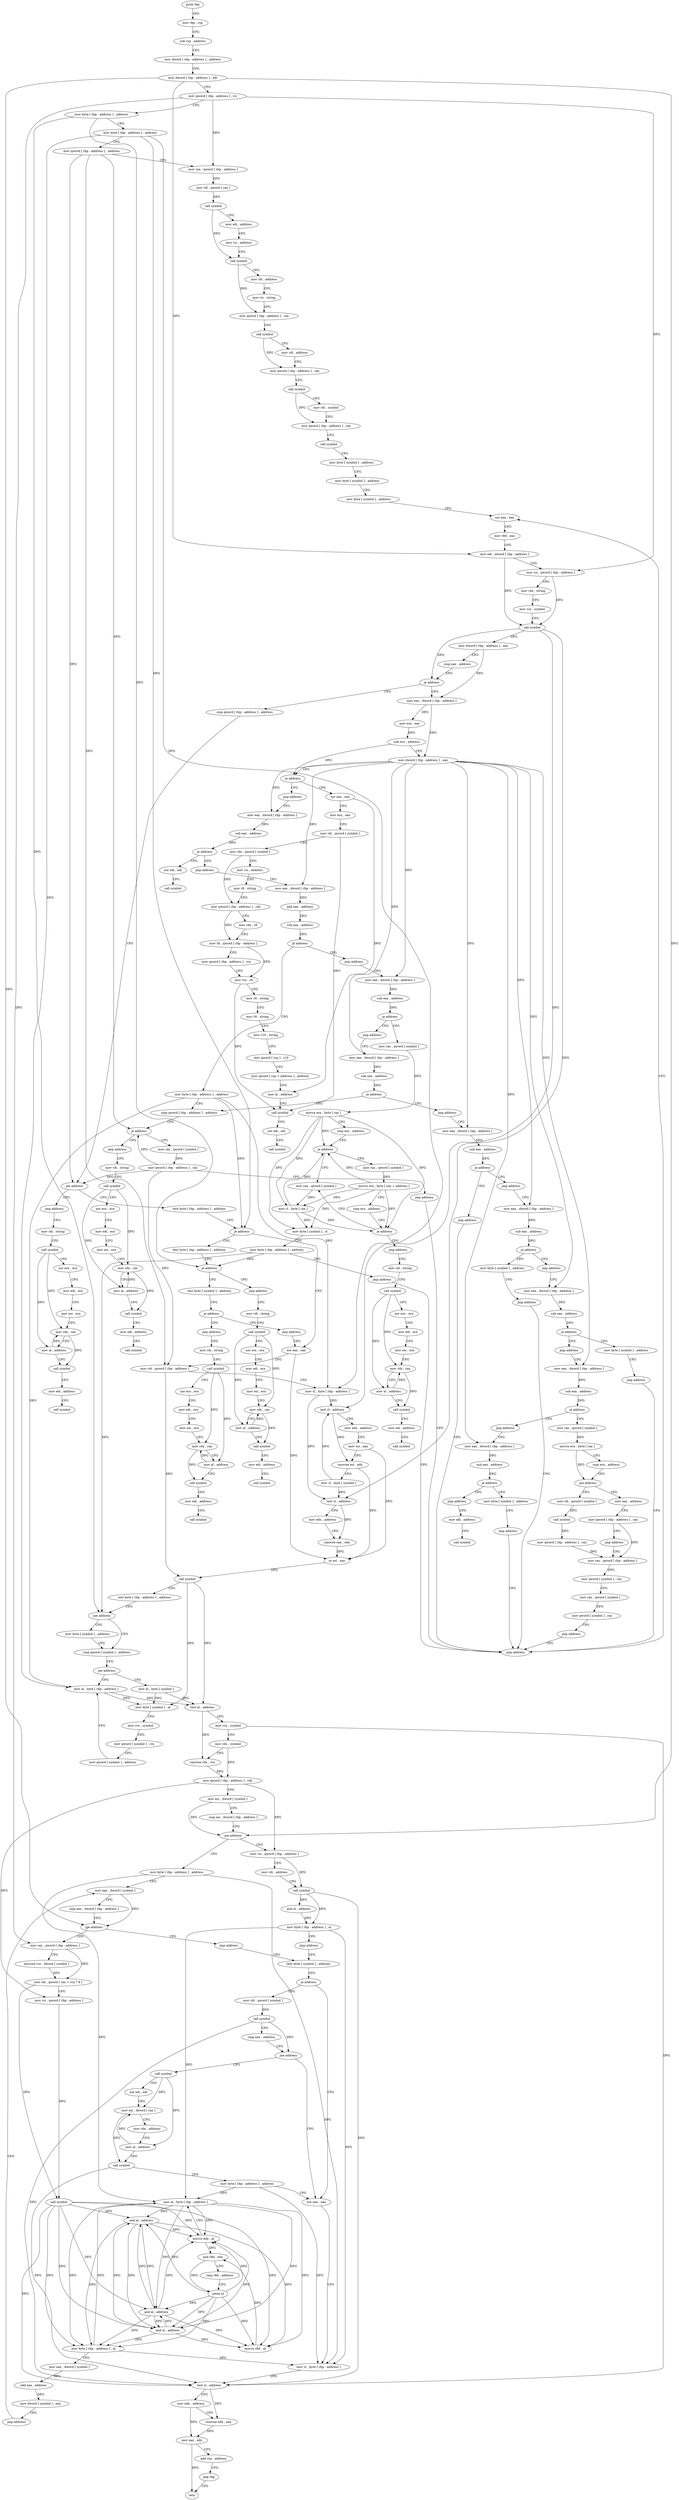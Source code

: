digraph "func" {
"4201616" [label = "push rbp" ]
"4201617" [label = "mov rbp , rsp" ]
"4201620" [label = "sub rsp , address" ]
"4201624" [label = "mov dword [ rbp - address ] , address" ]
"4201631" [label = "mov dword [ rbp - address ] , edi" ]
"4201634" [label = "mov qword [ rbp - address ] , rsi" ]
"4201638" [label = "mov byte [ rbp - address ] , address" ]
"4201642" [label = "mov byte [ rbp - address ] , address" ]
"4201646" [label = "mov qword [ rbp - address ] , address" ]
"4201654" [label = "mov rax , qword [ rbp - address ]" ]
"4201658" [label = "mov rdi , qword [ rax ]" ]
"4201661" [label = "call symbol" ]
"4201666" [label = "mov edi , address" ]
"4201671" [label = "mov rsi , address" ]
"4201681" [label = "call symbol" ]
"4201686" [label = "mov rdi , address" ]
"4201696" [label = "mov rsi , string" ]
"4201706" [label = "mov qword [ rbp - address ] , rax" ]
"4201710" [label = "call symbol" ]
"4201715" [label = "mov rdi , address" ]
"4201725" [label = "mov qword [ rbp - address ] , rax" ]
"4201729" [label = "call symbol" ]
"4201734" [label = "mov rdi , symbol" ]
"4201744" [label = "mov qword [ rbp - address ] , rax" ]
"4201748" [label = "call symbol" ]
"4201753" [label = "mov byte [ symbol ] , address" ]
"4201761" [label = "mov byte [ symbol ] , address" ]
"4201769" [label = "mov byte [ symbol ] , address" ]
"4201777" [label = "xor eax , eax" ]
"4202469" [label = "cmp qword [ rbp - address ] , address" ]
"4202474" [label = "jne address" ]
"4202526" [label = "test byte [ rbp - address ] , address" ]
"4202480" [label = "jmp address" ]
"4201826" [label = "mov eax , dword [ rbp - address ]" ]
"4201829" [label = "mov ecx , eax" ]
"4201831" [label = "sub ecx , address" ]
"4201837" [label = "mov dword [ rbp - address ] , eax" ]
"4201840" [label = "je address" ]
"4202339" [label = "xor eax , eax" ]
"4201846" [label = "jmp address" ]
"4202530" [label = "je address" ]
"4202657" [label = "xor eax , eax" ]
"4202536" [label = "test byte [ rbp - address ] , address" ]
"4202485" [label = "mov rdi , string" ]
"4202341" [label = "mov ecx , eax" ]
"4202343" [label = "mov rdi , qword [ symbol ]" ]
"4202351" [label = "mov rdx , qword [ symbol ]" ]
"4202359" [label = "mov rsi , address" ]
"4202369" [label = "mov r8 , string" ]
"4202379" [label = "mov qword [ rbp - address ] , rdx" ]
"4202383" [label = "mov rdx , r8" ]
"4202386" [label = "mov r8 , qword [ rbp - address ]" ]
"4202390" [label = "mov qword [ rbp - address ] , rcx" ]
"4202394" [label = "mov rcx , r8" ]
"4202397" [label = "mov r8 , string" ]
"4202407" [label = "mov r9 , string" ]
"4202417" [label = "mov r10 , string" ]
"4202427" [label = "mov qword [ rsp ] , r10" ]
"4202431" [label = "mov qword [ rsp + address ] , address" ]
"4202440" [label = "mov al , address" ]
"4202442" [label = "call symbol" ]
"4202447" [label = "xor edi , edi" ]
"4202449" [label = "call symbol" ]
"4201851" [label = "mov eax , dword [ rbp - address ]" ]
"4202659" [label = "mov rdi , qword [ rbp - address ]" ]
"4202663" [label = "mov cl , byte [ rbp - address ]" ]
"4202666" [label = "test cl , address" ]
"4202669" [label = "mov edx , address" ]
"4202674" [label = "mov esi , eax" ]
"4202676" [label = "cmovne esi , edx" ]
"4202679" [label = "mov cl , byte [ symbol ]" ]
"4202686" [label = "test cl , address" ]
"4202689" [label = "mov edx , address" ]
"4202694" [label = "cmovne eax , edx" ]
"4202697" [label = "or esi , eax" ]
"4202699" [label = "call symbol" ]
"4202704" [label = "test byte [ rbp - address ] , address" ]
"4202708" [label = "jne address" ]
"4202722" [label = "cmp qword [ symbol ] , address" ]
"4202714" [label = "mov byte [ symbol ] , address" ]
"4202540" [label = "je address" ]
"4202592" [label = "test byte [ symbol ] , address" ]
"4202546" [label = "jmp address" ]
"4202495" [label = "call symbol" ]
"4202500" [label = "xor ecx , ecx" ]
"4202502" [label = "mov edi , ecx" ]
"4202504" [label = "mov esi , ecx" ]
"4202506" [label = "mov rdx , rax" ]
"4202509" [label = "mov al , address" ]
"4202511" [label = "call symbol" ]
"4202516" [label = "mov edi , address" ]
"4202521" [label = "call symbol" ]
"4201854" [label = "sub eax , address" ]
"4201859" [label = "je address" ]
"4202332" [label = "xor edi , edi" ]
"4201865" [label = "jmp address" ]
"4202731" [label = "jne address" ]
"4202781" [label = "mov al , byte [ rbp - address ]" ]
"4202737" [label = "mov al , byte [ symbol ]" ]
"4202600" [label = "je address" ]
"4202652" [label = "jmp address" ]
"4202606" [label = "jmp address" ]
"4202551" [label = "mov rdi , string" ]
"4202334" [label = "call symbol" ]
"4201870" [label = "mov eax , dword [ rbp - address ]" ]
"4202784" [label = "test al , address" ]
"4202786" [label = "mov rcx , symbol" ]
"4202796" [label = "mov rdx , symbol" ]
"4202806" [label = "cmovne rdx , rcx" ]
"4202810" [label = "mov qword [ rbp - address ] , rdx" ]
"4202814" [label = "mov esi , dword [ symbol ]" ]
"4202821" [label = "cmp esi , dword [ rbp - address ]" ]
"4202824" [label = "jne address" ]
"4202859" [label = "mov byte [ rbp - address ] , address" ]
"4202830" [label = "mov rsi , qword [ rbp - address ]" ]
"4202744" [label = "mov byte [ symbol ] , al" ]
"4202751" [label = "mov rcx , symbol" ]
"4202761" [label = "mov qword [ symbol ] , rcx" ]
"4202769" [label = "mov qword [ symbol ] , address" ]
"4202611" [label = "mov rdi , string" ]
"4202561" [label = "call symbol" ]
"4202566" [label = "xor ecx , ecx" ]
"4202568" [label = "mov edi , ecx" ]
"4202570" [label = "mov esi , ecx" ]
"4202572" [label = "mov rdx , rax" ]
"4202575" [label = "mov al , address" ]
"4202577" [label = "call symbol" ]
"4202582" [label = "mov edi , address" ]
"4202587" [label = "call symbol" ]
"4201873" [label = "add eax , address" ]
"4201876" [label = "sub eax , address" ]
"4201879" [label = "jb address" ]
"4202013" [label = "mov byte [ rbp - address ] , address" ]
"4201885" [label = "jmp address" ]
"4202863" [label = "mov eax , dword [ symbol ]" ]
"4202834" [label = "mov rdi , address" ]
"4202844" [label = "call symbol" ]
"4202849" [label = "and al , address" ]
"4202851" [label = "mov byte [ rbp - address ] , al" ]
"4202854" [label = "jmp address" ]
"4202960" [label = "test byte [ symbol ] , address" ]
"4202621" [label = "call symbol" ]
"4202626" [label = "xor ecx , ecx" ]
"4202628" [label = "mov edi , ecx" ]
"4202630" [label = "mov esi , ecx" ]
"4202632" [label = "mov rdx , rax" ]
"4202635" [label = "mov al , address" ]
"4202637" [label = "call symbol" ]
"4202642" [label = "mov edi , address" ]
"4202647" [label = "call symbol" ]
"4202017" [label = "cmp qword [ rbp - address ] , address" ]
"4201890" [label = "mov eax , dword [ rbp - address ]" ]
"4202955" [label = "jmp address" ]
"4202879" [label = "mov rax , qword [ rbp - address ]" ]
"4202883" [label = "movsxd rcx , dword [ symbol ]" ]
"4202891" [label = "mov rdi , qword [ rax + rcx * 8 ]" ]
"4202895" [label = "mov rsi , qword [ rbp - address ]" ]
"4202899" [label = "call symbol" ]
"4202904" [label = "and al , address" ]
"4202906" [label = "movzx edx , al" ]
"4202909" [label = "mov al , byte [ rbp - address ]" ]
"4202912" [label = "and al , address" ]
"4202914" [label = "movzx r8d , al" ]
"4202918" [label = "and r8d , edx" ]
"4202921" [label = "cmp r8d , address" ]
"4202925" [label = "setne al" ]
"4202928" [label = "and al , address" ]
"4202930" [label = "mov byte [ rbp - address ] , al" ]
"4202933" [label = "mov eax , dword [ symbol ]" ]
"4202940" [label = "add eax , address" ]
"4202943" [label = "mov dword [ symbol ] , eax" ]
"4202950" [label = "jmp address" ]
"4202968" [label = "je address" ]
"4203026" [label = "xor eax , eax" ]
"4202974" [label = "mov rdi , qword [ symbol ]" ]
"4202074" [label = "mov rax , qword [ symbol ]" ]
"4202082" [label = "mov qword [ rbp - address ] , rax" ]
"4202086" [label = "jmp address" ]
"4202464" [label = "jmp address" ]
"4202028" [label = "jmp address" ]
"4202033" [label = "mov rdi , string" ]
"4201893" [label = "sub eax , address" ]
"4201896" [label = "je address" ]
"4202091" [label = "mov rax , qword [ symbol ]" ]
"4201902" [label = "jmp address" ]
"4202870" [label = "cmp eax , dword [ rbp - address ]" ]
"4202873" [label = "jge address" ]
"4203028" [label = "mov cl , byte [ rbp - address ]" ]
"4203031" [label = "test cl , address" ]
"4203034" [label = "mov edx , address" ]
"4203039" [label = "cmovne edx , eax" ]
"4203042" [label = "mov eax , edx" ]
"4203044" [label = "add rsp , address" ]
"4203048" [label = "pop rbp" ]
"4203049" [label = "retn" ]
"4202982" [label = "call symbol" ]
"4202987" [label = "cmp eax , address" ]
"4202990" [label = "jne address" ]
"4202996" [label = "call symbol" ]
"4202043" [label = "call symbol" ]
"4202048" [label = "xor ecx , ecx" ]
"4202050" [label = "mov edi , ecx" ]
"4202052" [label = "mov esi , ecx" ]
"4202054" [label = "mov rdx , rax" ]
"4202057" [label = "mov al , address" ]
"4202059" [label = "call symbol" ]
"4202064" [label = "mov edi , address" ]
"4202069" [label = "call symbol" ]
"4202099" [label = "movsx ecx , byte [ rax ]" ]
"4202102" [label = "cmp ecx , address" ]
"4202105" [label = "je address" ]
"4202178" [label = "mov rax , qword [ symbol ]" ]
"4202111" [label = "mov rax , qword [ symbol ]" ]
"4201907" [label = "mov eax , dword [ rbp - address ]" ]
"4203001" [label = "xor edi , edi" ]
"4203003" [label = "mov esi , dword [ rax ]" ]
"4203005" [label = "mov rdx , address" ]
"4203015" [label = "mov al , address" ]
"4203017" [label = "call symbol" ]
"4203022" [label = "mov byte [ rbp - address ] , address" ]
"4201779" [label = "mov r8d , eax" ]
"4201782" [label = "mov edi , dword [ rbp - address ]" ]
"4201785" [label = "mov rsi , qword [ rbp - address ]" ]
"4201789" [label = "mov rdx , string" ]
"4201799" [label = "mov rcx , symbol" ]
"4201809" [label = "call symbol" ]
"4201814" [label = "mov dword [ rbp - address ] , eax" ]
"4201817" [label = "cmp eax , address" ]
"4201820" [label = "je address" ]
"4202186" [label = "mov cl , byte [ rax ]" ]
"4202188" [label = "mov byte [ symbol ] , cl" ]
"4202195" [label = "mov byte [ rbp - address ] , address" ]
"4202199" [label = "jmp address" ]
"4202119" [label = "movsx ecx , byte [ rax + address ]" ]
"4202123" [label = "cmp ecx , address" ]
"4202126" [label = "je address" ]
"4202132" [label = "jmp address" ]
"4201910" [label = "sub eax , address" ]
"4201913" [label = "je address" ]
"4201919" [label = "jmp address" ]
"4202137" [label = "mov rdi , string" ]
"4202022" [label = "je address" ]
"4201924" [label = "mov eax , dword [ rbp - address ]" ]
"4202147" [label = "call symbol" ]
"4202152" [label = "xor ecx , ecx" ]
"4202154" [label = "mov edi , ecx" ]
"4202156" [label = "mov esi , ecx" ]
"4202158" [label = "mov rdx , rax" ]
"4202161" [label = "mov al , address" ]
"4202163" [label = "call symbol" ]
"4202168" [label = "mov edi , address" ]
"4202173" [label = "call symbol" ]
"4201927" [label = "sub eax , address" ]
"4201930" [label = "je address" ]
"4202288" [label = "jmp address" ]
"4201936" [label = "jmp address" ]
"4201941" [label = "mov eax , dword [ rbp - address ]" ]
"4201944" [label = "sub eax , address" ]
"4201947" [label = "je address" ]
"4202293" [label = "mov byte [ symbol ] , address" ]
"4201953" [label = "jmp address" ]
"4202301" [label = "jmp address" ]
"4201958" [label = "mov eax , dword [ rbp - address ]" ]
"4201961" [label = "sub eax , address" ]
"4201964" [label = "je address" ]
"4202306" [label = "mov byte [ symbol ] , address" ]
"4201970" [label = "jmp address" ]
"4202314" [label = "jmp address" ]
"4201975" [label = "mov eax , dword [ rbp - address ]" ]
"4201978" [label = "sub eax , address" ]
"4201983" [label = "je address" ]
"4202204" [label = "mov rax , qword [ symbol ]" ]
"4201989" [label = "jmp address" ]
"4202212" [label = "movsx ecx , byte [ rax ]" ]
"4202215" [label = "cmp ecx , address" ]
"4202218" [label = "jne address" ]
"4202238" [label = "mov rdi , qword [ symbol ]" ]
"4202224" [label = "mov eax , address" ]
"4201994" [label = "mov eax , dword [ rbp - address ]" ]
"4202246" [label = "call symbol" ]
"4202251" [label = "mov qword [ rbp - address ] , rax" ]
"4202255" [label = "mov rax , qword [ rbp - address ]" ]
"4202229" [label = "mov qword [ rbp - address ] , rax" ]
"4202233" [label = "jmp address" ]
"4201997" [label = "sub eax , address" ]
"4202002" [label = "je address" ]
"4202319" [label = "mov byte [ symbol ] , address" ]
"4202008" [label = "jmp address" ]
"4202259" [label = "mov qword [ symbol ] , rax" ]
"4202267" [label = "mov rax , qword [ symbol ]" ]
"4202275" [label = "mov qword [ symbol ] , rax" ]
"4202283" [label = "jmp address" ]
"4202327" [label = "jmp address" ]
"4202454" [label = "mov edi , address" ]
"4202459" [label = "call symbol" ]
"4201616" -> "4201617" [ label = "CFG" ]
"4201617" -> "4201620" [ label = "CFG" ]
"4201620" -> "4201624" [ label = "CFG" ]
"4201624" -> "4201631" [ label = "CFG" ]
"4201631" -> "4201634" [ label = "CFG" ]
"4201631" -> "4201782" [ label = "DFG" ]
"4201631" -> "4202824" [ label = "DFG" ]
"4201631" -> "4202873" [ label = "DFG" ]
"4201634" -> "4201638" [ label = "CFG" ]
"4201634" -> "4201654" [ label = "DFG" ]
"4201634" -> "4201785" [ label = "DFG" ]
"4201634" -> "4202879" [ label = "DFG" ]
"4201638" -> "4201642" [ label = "CFG" ]
"4201638" -> "4202540" [ label = "DFG" ]
"4201638" -> "4202708" [ label = "DFG" ]
"4201642" -> "4201646" [ label = "CFG" ]
"4201642" -> "4202530" [ label = "DFG" ]
"4201642" -> "4202663" [ label = "DFG" ]
"4201642" -> "4202781" [ label = "DFG" ]
"4201646" -> "4201654" [ label = "CFG" ]
"4201646" -> "4202474" [ label = "DFG" ]
"4201646" -> "4202659" [ label = "DFG" ]
"4201646" -> "4202022" [ label = "DFG" ]
"4201654" -> "4201658" [ label = "DFG" ]
"4201658" -> "4201661" [ label = "DFG" ]
"4201661" -> "4201666" [ label = "CFG" ]
"4201661" -> "4201681" [ label = "DFG" ]
"4201666" -> "4201671" [ label = "CFG" ]
"4201671" -> "4201681" [ label = "CFG" ]
"4201681" -> "4201686" [ label = "CFG" ]
"4201681" -> "4201706" [ label = "DFG" ]
"4201686" -> "4201696" [ label = "CFG" ]
"4201696" -> "4201706" [ label = "CFG" ]
"4201706" -> "4201710" [ label = "CFG" ]
"4201710" -> "4201715" [ label = "CFG" ]
"4201710" -> "4201725" [ label = "DFG" ]
"4201715" -> "4201725" [ label = "CFG" ]
"4201725" -> "4201729" [ label = "CFG" ]
"4201729" -> "4201734" [ label = "CFG" ]
"4201729" -> "4201744" [ label = "DFG" ]
"4201734" -> "4201744" [ label = "CFG" ]
"4201744" -> "4201748" [ label = "CFG" ]
"4201748" -> "4201753" [ label = "CFG" ]
"4201753" -> "4201761" [ label = "CFG" ]
"4201761" -> "4201769" [ label = "CFG" ]
"4201769" -> "4201777" [ label = "CFG" ]
"4201777" -> "4201779" [ label = "CFG" ]
"4202469" -> "4202474" [ label = "CFG" ]
"4202474" -> "4202526" [ label = "CFG" ]
"4202474" -> "4202480" [ label = "CFG" ]
"4202526" -> "4202530" [ label = "CFG" ]
"4202480" -> "4202485" [ label = "CFG" ]
"4201826" -> "4201829" [ label = "DFG" ]
"4201826" -> "4201837" [ label = "DFG" ]
"4201829" -> "4201831" [ label = "DFG" ]
"4201831" -> "4201837" [ label = "CFG" ]
"4201831" -> "4201840" [ label = "DFG" ]
"4201837" -> "4201840" [ label = "CFG" ]
"4201837" -> "4201851" [ label = "DFG" ]
"4201837" -> "4201870" [ label = "DFG" ]
"4201837" -> "4201890" [ label = "DFG" ]
"4201837" -> "4201907" [ label = "DFG" ]
"4201837" -> "4201924" [ label = "DFG" ]
"4201837" -> "4201941" [ label = "DFG" ]
"4201837" -> "4201958" [ label = "DFG" ]
"4201837" -> "4201975" [ label = "DFG" ]
"4201837" -> "4201994" [ label = "DFG" ]
"4201840" -> "4202339" [ label = "CFG" ]
"4201840" -> "4201846" [ label = "CFG" ]
"4202339" -> "4202341" [ label = "CFG" ]
"4202339" -> "4202440" [ label = "DFG" ]
"4201846" -> "4201851" [ label = "CFG" ]
"4202530" -> "4202657" [ label = "CFG" ]
"4202530" -> "4202536" [ label = "CFG" ]
"4202657" -> "4202659" [ label = "CFG" ]
"4202657" -> "4202697" [ label = "DFG" ]
"4202536" -> "4202540" [ label = "CFG" ]
"4202485" -> "4202495" [ label = "CFG" ]
"4202341" -> "4202343" [ label = "CFG" ]
"4202343" -> "4202351" [ label = "CFG" ]
"4202343" -> "4202442" [ label = "DFG" ]
"4202351" -> "4202359" [ label = "CFG" ]
"4202351" -> "4202379" [ label = "DFG" ]
"4202359" -> "4202369" [ label = "CFG" ]
"4202369" -> "4202379" [ label = "CFG" ]
"4202379" -> "4202383" [ label = "CFG" ]
"4202379" -> "4202386" [ label = "DFG" ]
"4202383" -> "4202386" [ label = "CFG" ]
"4202386" -> "4202390" [ label = "CFG" ]
"4202386" -> "4202394" [ label = "DFG" ]
"4202390" -> "4202394" [ label = "CFG" ]
"4202394" -> "4202397" [ label = "CFG" ]
"4202394" -> "4202442" [ label = "DFG" ]
"4202397" -> "4202407" [ label = "CFG" ]
"4202407" -> "4202417" [ label = "CFG" ]
"4202417" -> "4202427" [ label = "CFG" ]
"4202427" -> "4202431" [ label = "CFG" ]
"4202431" -> "4202440" [ label = "CFG" ]
"4202440" -> "4202442" [ label = "CFG" ]
"4202442" -> "4202447" [ label = "CFG" ]
"4202447" -> "4202449" [ label = "CFG" ]
"4201851" -> "4201854" [ label = "DFG" ]
"4202659" -> "4202663" [ label = "CFG" ]
"4202659" -> "4202699" [ label = "DFG" ]
"4202663" -> "4202666" [ label = "DFG" ]
"4202663" -> "4202686" [ label = "DFG" ]
"4202666" -> "4202669" [ label = "CFG" ]
"4202666" -> "4202676" [ label = "DFG" ]
"4202669" -> "4202674" [ label = "CFG" ]
"4202674" -> "4202676" [ label = "CFG" ]
"4202674" -> "4202697" [ label = "DFG" ]
"4202676" -> "4202679" [ label = "CFG" ]
"4202676" -> "4202697" [ label = "DFG" ]
"4202679" -> "4202686" [ label = "DFG" ]
"4202679" -> "4202666" [ label = "DFG" ]
"4202686" -> "4202689" [ label = "CFG" ]
"4202686" -> "4202694" [ label = "DFG" ]
"4202689" -> "4202694" [ label = "CFG" ]
"4202694" -> "4202697" [ label = "DFG" ]
"4202697" -> "4202699" [ label = "DFG" ]
"4202699" -> "4202704" [ label = "CFG" ]
"4202699" -> "4202784" [ label = "DFG" ]
"4202699" -> "4202744" [ label = "DFG" ]
"4202704" -> "4202708" [ label = "CFG" ]
"4202708" -> "4202722" [ label = "CFG" ]
"4202708" -> "4202714" [ label = "CFG" ]
"4202722" -> "4202731" [ label = "CFG" ]
"4202714" -> "4202722" [ label = "CFG" ]
"4202540" -> "4202592" [ label = "CFG" ]
"4202540" -> "4202546" [ label = "CFG" ]
"4202592" -> "4202600" [ label = "CFG" ]
"4202546" -> "4202551" [ label = "CFG" ]
"4202495" -> "4202500" [ label = "CFG" ]
"4202495" -> "4202506" [ label = "DFG" ]
"4202495" -> "4202509" [ label = "DFG" ]
"4202500" -> "4202502" [ label = "CFG" ]
"4202502" -> "4202504" [ label = "CFG" ]
"4202504" -> "4202506" [ label = "CFG" ]
"4202506" -> "4202509" [ label = "CFG" ]
"4202506" -> "4202511" [ label = "DFG" ]
"4202509" -> "4202511" [ label = "CFG" ]
"4202509" -> "4202506" [ label = "DFG" ]
"4202511" -> "4202516" [ label = "CFG" ]
"4202516" -> "4202521" [ label = "CFG" ]
"4201854" -> "4201859" [ label = "DFG" ]
"4201859" -> "4202332" [ label = "CFG" ]
"4201859" -> "4201865" [ label = "CFG" ]
"4202332" -> "4202334" [ label = "CFG" ]
"4201865" -> "4201870" [ label = "CFG" ]
"4202731" -> "4202781" [ label = "CFG" ]
"4202731" -> "4202737" [ label = "CFG" ]
"4202781" -> "4202784" [ label = "DFG" ]
"4202781" -> "4202744" [ label = "DFG" ]
"4202737" -> "4202744" [ label = "DFG" ]
"4202737" -> "4202784" [ label = "DFG" ]
"4202600" -> "4202652" [ label = "CFG" ]
"4202600" -> "4202606" [ label = "CFG" ]
"4202652" -> "4202657" [ label = "CFG" ]
"4202606" -> "4202611" [ label = "CFG" ]
"4202551" -> "4202561" [ label = "CFG" ]
"4201870" -> "4201873" [ label = "DFG" ]
"4202784" -> "4202786" [ label = "CFG" ]
"4202784" -> "4202806" [ label = "DFG" ]
"4202786" -> "4202796" [ label = "CFG" ]
"4202786" -> "4203031" [ label = "DFG" ]
"4202796" -> "4202806" [ label = "CFG" ]
"4202796" -> "4202810" [ label = "DFG" ]
"4202806" -> "4202810" [ label = "DFG" ]
"4202810" -> "4202814" [ label = "CFG" ]
"4202810" -> "4202830" [ label = "DFG" ]
"4202810" -> "4202895" [ label = "DFG" ]
"4202814" -> "4202821" [ label = "CFG" ]
"4202814" -> "4202824" [ label = "DFG" ]
"4202821" -> "4202824" [ label = "CFG" ]
"4202824" -> "4202859" [ label = "CFG" ]
"4202824" -> "4202830" [ label = "CFG" ]
"4202859" -> "4202863" [ label = "CFG" ]
"4202859" -> "4202909" [ label = "DFG" ]
"4202859" -> "4203028" [ label = "DFG" ]
"4202830" -> "4202834" [ label = "CFG" ]
"4202830" -> "4202844" [ label = "DFG" ]
"4202744" -> "4202751" [ label = "CFG" ]
"4202751" -> "4202761" [ label = "CFG" ]
"4202761" -> "4202769" [ label = "CFG" ]
"4202769" -> "4202781" [ label = "CFG" ]
"4202611" -> "4202621" [ label = "CFG" ]
"4202561" -> "4202566" [ label = "CFG" ]
"4202561" -> "4202572" [ label = "DFG" ]
"4202561" -> "4202575" [ label = "DFG" ]
"4202566" -> "4202568" [ label = "CFG" ]
"4202568" -> "4202570" [ label = "CFG" ]
"4202570" -> "4202572" [ label = "CFG" ]
"4202572" -> "4202575" [ label = "CFG" ]
"4202572" -> "4202577" [ label = "DFG" ]
"4202575" -> "4202577" [ label = "CFG" ]
"4202575" -> "4202572" [ label = "DFG" ]
"4202577" -> "4202582" [ label = "CFG" ]
"4202582" -> "4202587" [ label = "CFG" ]
"4201873" -> "4201876" [ label = "DFG" ]
"4201876" -> "4201879" [ label = "DFG" ]
"4201879" -> "4202013" [ label = "CFG" ]
"4201879" -> "4201885" [ label = "CFG" ]
"4202013" -> "4202017" [ label = "CFG" ]
"4202013" -> "4202530" [ label = "DFG" ]
"4202013" -> "4202663" [ label = "DFG" ]
"4202013" -> "4202781" [ label = "DFG" ]
"4201885" -> "4201890" [ label = "CFG" ]
"4202863" -> "4202870" [ label = "CFG" ]
"4202863" -> "4202873" [ label = "DFG" ]
"4202834" -> "4202844" [ label = "CFG" ]
"4202844" -> "4202849" [ label = "DFG" ]
"4202844" -> "4202851" [ label = "DFG" ]
"4202844" -> "4203031" [ label = "DFG" ]
"4202849" -> "4202851" [ label = "DFG" ]
"4202851" -> "4202854" [ label = "CFG" ]
"4202851" -> "4202909" [ label = "DFG" ]
"4202851" -> "4203028" [ label = "DFG" ]
"4202854" -> "4202960" [ label = "CFG" ]
"4202960" -> "4202968" [ label = "CFG" ]
"4202621" -> "4202626" [ label = "CFG" ]
"4202621" -> "4202632" [ label = "DFG" ]
"4202621" -> "4202635" [ label = "DFG" ]
"4202626" -> "4202628" [ label = "CFG" ]
"4202628" -> "4202630" [ label = "CFG" ]
"4202630" -> "4202632" [ label = "CFG" ]
"4202632" -> "4202635" [ label = "CFG" ]
"4202632" -> "4202637" [ label = "DFG" ]
"4202635" -> "4202637" [ label = "CFG" ]
"4202635" -> "4202632" [ label = "DFG" ]
"4202637" -> "4202642" [ label = "CFG" ]
"4202642" -> "4202647" [ label = "CFG" ]
"4202017" -> "4202022" [ label = "CFG" ]
"4201890" -> "4201893" [ label = "DFG" ]
"4202955" -> "4202960" [ label = "CFG" ]
"4202879" -> "4202883" [ label = "CFG" ]
"4202879" -> "4202891" [ label = "DFG" ]
"4202883" -> "4202891" [ label = "DFG" ]
"4202891" -> "4202895" [ label = "CFG" ]
"4202891" -> "4202899" [ label = "DFG" ]
"4202895" -> "4202899" [ label = "DFG" ]
"4202899" -> "4202904" [ label = "DFG" ]
"4202899" -> "4202906" [ label = "DFG" ]
"4202899" -> "4202912" [ label = "DFG" ]
"4202899" -> "4202914" [ label = "DFG" ]
"4202899" -> "4202928" [ label = "DFG" ]
"4202899" -> "4202930" [ label = "DFG" ]
"4202899" -> "4203031" [ label = "DFG" ]
"4202904" -> "4202906" [ label = "DFG" ]
"4202904" -> "4202912" [ label = "DFG" ]
"4202904" -> "4202914" [ label = "DFG" ]
"4202904" -> "4202928" [ label = "DFG" ]
"4202904" -> "4202930" [ label = "DFG" ]
"4202906" -> "4202909" [ label = "CFG" ]
"4202906" -> "4202918" [ label = "DFG" ]
"4202909" -> "4202912" [ label = "DFG" ]
"4202909" -> "4202904" [ label = "DFG" ]
"4202909" -> "4202906" [ label = "DFG" ]
"4202909" -> "4202914" [ label = "DFG" ]
"4202909" -> "4202928" [ label = "DFG" ]
"4202909" -> "4202930" [ label = "DFG" ]
"4202912" -> "4202914" [ label = "DFG" ]
"4202912" -> "4202904" [ label = "DFG" ]
"4202912" -> "4202906" [ label = "DFG" ]
"4202912" -> "4202928" [ label = "DFG" ]
"4202912" -> "4202930" [ label = "DFG" ]
"4202914" -> "4202918" [ label = "DFG" ]
"4202918" -> "4202921" [ label = "CFG" ]
"4202918" -> "4202925" [ label = "DFG" ]
"4202921" -> "4202925" [ label = "CFG" ]
"4202925" -> "4202928" [ label = "DFG" ]
"4202925" -> "4202904" [ label = "DFG" ]
"4202925" -> "4202906" [ label = "DFG" ]
"4202925" -> "4202912" [ label = "DFG" ]
"4202925" -> "4202914" [ label = "DFG" ]
"4202925" -> "4202930" [ label = "DFG" ]
"4202928" -> "4202930" [ label = "DFG" ]
"4202928" -> "4202904" [ label = "DFG" ]
"4202928" -> "4202906" [ label = "DFG" ]
"4202928" -> "4202912" [ label = "DFG" ]
"4202928" -> "4202914" [ label = "DFG" ]
"4202930" -> "4202933" [ label = "CFG" ]
"4202930" -> "4202909" [ label = "DFG" ]
"4202930" -> "4203028" [ label = "DFG" ]
"4202933" -> "4202940" [ label = "DFG" ]
"4202940" -> "4202943" [ label = "DFG" ]
"4202943" -> "4202950" [ label = "CFG" ]
"4202950" -> "4202863" [ label = "CFG" ]
"4202968" -> "4203026" [ label = "CFG" ]
"4202968" -> "4202974" [ label = "CFG" ]
"4203026" -> "4203028" [ label = "CFG" ]
"4202974" -> "4202982" [ label = "DFG" ]
"4202074" -> "4202082" [ label = "DFG" ]
"4202082" -> "4202086" [ label = "CFG" ]
"4202082" -> "4202474" [ label = "DFG" ]
"4202082" -> "4202659" [ label = "DFG" ]
"4202082" -> "4202022" [ label = "DFG" ]
"4202086" -> "4202464" [ label = "CFG" ]
"4202464" -> "4201777" [ label = "CFG" ]
"4202028" -> "4202033" [ label = "CFG" ]
"4202033" -> "4202043" [ label = "CFG" ]
"4201893" -> "4201896" [ label = "DFG" ]
"4201896" -> "4202091" [ label = "CFG" ]
"4201896" -> "4201902" [ label = "CFG" ]
"4202091" -> "4202099" [ label = "DFG" ]
"4201902" -> "4201907" [ label = "CFG" ]
"4202870" -> "4202873" [ label = "CFG" ]
"4202873" -> "4202955" [ label = "CFG" ]
"4202873" -> "4202879" [ label = "CFG" ]
"4203028" -> "4203031" [ label = "DFG" ]
"4203031" -> "4203034" [ label = "CFG" ]
"4203031" -> "4203039" [ label = "DFG" ]
"4203034" -> "4203039" [ label = "CFG" ]
"4203034" -> "4203042" [ label = "DFG" ]
"4203039" -> "4203042" [ label = "DFG" ]
"4203042" -> "4203044" [ label = "CFG" ]
"4203042" -> "4203049" [ label = "DFG" ]
"4203044" -> "4203048" [ label = "CFG" ]
"4203048" -> "4203049" [ label = "CFG" ]
"4202982" -> "4202987" [ label = "CFG" ]
"4202982" -> "4203031" [ label = "DFG" ]
"4202982" -> "4202990" [ label = "DFG" ]
"4202987" -> "4202990" [ label = "CFG" ]
"4202990" -> "4203026" [ label = "CFG" ]
"4202990" -> "4202996" [ label = "CFG" ]
"4202996" -> "4203001" [ label = "CFG" ]
"4202996" -> "4203003" [ label = "DFG" ]
"4202996" -> "4203015" [ label = "DFG" ]
"4202043" -> "4202048" [ label = "CFG" ]
"4202043" -> "4202054" [ label = "DFG" ]
"4202043" -> "4202057" [ label = "DFG" ]
"4202048" -> "4202050" [ label = "CFG" ]
"4202050" -> "4202052" [ label = "CFG" ]
"4202052" -> "4202054" [ label = "CFG" ]
"4202054" -> "4202057" [ label = "CFG" ]
"4202054" -> "4202059" [ label = "DFG" ]
"4202057" -> "4202059" [ label = "CFG" ]
"4202057" -> "4202054" [ label = "DFG" ]
"4202059" -> "4202064" [ label = "CFG" ]
"4202064" -> "4202069" [ label = "CFG" ]
"4202099" -> "4202102" [ label = "CFG" ]
"4202099" -> "4202105" [ label = "DFG" ]
"4202099" -> "4202186" [ label = "DFG" ]
"4202099" -> "4202188" [ label = "DFG" ]
"4202099" -> "4202126" [ label = "DFG" ]
"4202102" -> "4202105" [ label = "CFG" ]
"4202105" -> "4202178" [ label = "CFG" ]
"4202105" -> "4202111" [ label = "CFG" ]
"4202178" -> "4202186" [ label = "DFG" ]
"4202111" -> "4202119" [ label = "DFG" ]
"4201907" -> "4201910" [ label = "DFG" ]
"4203001" -> "4203003" [ label = "CFG" ]
"4203003" -> "4203005" [ label = "CFG" ]
"4203003" -> "4203017" [ label = "DFG" ]
"4203005" -> "4203015" [ label = "CFG" ]
"4203015" -> "4203017" [ label = "CFG" ]
"4203015" -> "4203003" [ label = "DFG" ]
"4203017" -> "4203022" [ label = "CFG" ]
"4203017" -> "4203031" [ label = "DFG" ]
"4203022" -> "4203026" [ label = "CFG" ]
"4203022" -> "4202909" [ label = "DFG" ]
"4203022" -> "4203028" [ label = "DFG" ]
"4201779" -> "4201782" [ label = "CFG" ]
"4201782" -> "4201785" [ label = "CFG" ]
"4201782" -> "4201809" [ label = "DFG" ]
"4201785" -> "4201789" [ label = "CFG" ]
"4201785" -> "4201809" [ label = "DFG" ]
"4201789" -> "4201799" [ label = "CFG" ]
"4201799" -> "4201809" [ label = "CFG" ]
"4201809" -> "4201814" [ label = "DFG" ]
"4201809" -> "4201820" [ label = "DFG" ]
"4201809" -> "4202666" [ label = "DFG" ]
"4201809" -> "4202686" [ label = "DFG" ]
"4201814" -> "4201817" [ label = "CFG" ]
"4201814" -> "4201826" [ label = "DFG" ]
"4201817" -> "4201820" [ label = "CFG" ]
"4201820" -> "4202469" [ label = "CFG" ]
"4201820" -> "4201826" [ label = "CFG" ]
"4202186" -> "4202188" [ label = "DFG" ]
"4202186" -> "4202105" [ label = "DFG" ]
"4202186" -> "4202126" [ label = "DFG" ]
"4202188" -> "4202195" [ label = "CFG" ]
"4202195" -> "4202199" [ label = "CFG" ]
"4202195" -> "4202540" [ label = "DFG" ]
"4202195" -> "4202708" [ label = "DFG" ]
"4202199" -> "4202464" [ label = "CFG" ]
"4202119" -> "4202123" [ label = "CFG" ]
"4202119" -> "4202105" [ label = "DFG" ]
"4202119" -> "4202188" [ label = "DFG" ]
"4202119" -> "4202186" [ label = "DFG" ]
"4202119" -> "4202126" [ label = "DFG" ]
"4202123" -> "4202126" [ label = "CFG" ]
"4202126" -> "4202178" [ label = "CFG" ]
"4202126" -> "4202132" [ label = "CFG" ]
"4202132" -> "4202137" [ label = "CFG" ]
"4201910" -> "4201913" [ label = "DFG" ]
"4201913" -> "4202017" [ label = "CFG" ]
"4201913" -> "4201919" [ label = "CFG" ]
"4201919" -> "4201924" [ label = "CFG" ]
"4202137" -> "4202147" [ label = "CFG" ]
"4202022" -> "4202074" [ label = "CFG" ]
"4202022" -> "4202028" [ label = "CFG" ]
"4201924" -> "4201927" [ label = "DFG" ]
"4202147" -> "4202152" [ label = "CFG" ]
"4202147" -> "4202158" [ label = "DFG" ]
"4202147" -> "4202161" [ label = "DFG" ]
"4202152" -> "4202154" [ label = "CFG" ]
"4202154" -> "4202156" [ label = "CFG" ]
"4202156" -> "4202158" [ label = "CFG" ]
"4202158" -> "4202161" [ label = "CFG" ]
"4202158" -> "4202163" [ label = "DFG" ]
"4202161" -> "4202163" [ label = "CFG" ]
"4202161" -> "4202158" [ label = "DFG" ]
"4202163" -> "4202168" [ label = "CFG" ]
"4202168" -> "4202173" [ label = "CFG" ]
"4201927" -> "4201930" [ label = "DFG" ]
"4201930" -> "4202288" [ label = "CFG" ]
"4201930" -> "4201936" [ label = "CFG" ]
"4202288" -> "4202464" [ label = "CFG" ]
"4201936" -> "4201941" [ label = "CFG" ]
"4201941" -> "4201944" [ label = "DFG" ]
"4201944" -> "4201947" [ label = "DFG" ]
"4201947" -> "4202293" [ label = "CFG" ]
"4201947" -> "4201953" [ label = "CFG" ]
"4202293" -> "4202301" [ label = "CFG" ]
"4201953" -> "4201958" [ label = "CFG" ]
"4202301" -> "4202464" [ label = "CFG" ]
"4201958" -> "4201961" [ label = "DFG" ]
"4201961" -> "4201964" [ label = "DFG" ]
"4201964" -> "4202306" [ label = "CFG" ]
"4201964" -> "4201970" [ label = "CFG" ]
"4202306" -> "4202314" [ label = "CFG" ]
"4201970" -> "4201975" [ label = "CFG" ]
"4202314" -> "4202464" [ label = "CFG" ]
"4201975" -> "4201978" [ label = "DFG" ]
"4201978" -> "4201983" [ label = "DFG" ]
"4201983" -> "4202204" [ label = "CFG" ]
"4201983" -> "4201989" [ label = "CFG" ]
"4202204" -> "4202212" [ label = "DFG" ]
"4201989" -> "4201994" [ label = "CFG" ]
"4202212" -> "4202215" [ label = "CFG" ]
"4202212" -> "4202218" [ label = "DFG" ]
"4202215" -> "4202218" [ label = "CFG" ]
"4202218" -> "4202238" [ label = "CFG" ]
"4202218" -> "4202224" [ label = "CFG" ]
"4202238" -> "4202246" [ label = "DFG" ]
"4202224" -> "4202229" [ label = "CFG" ]
"4201994" -> "4201997" [ label = "DFG" ]
"4202246" -> "4202251" [ label = "DFG" ]
"4202251" -> "4202255" [ label = "DFG" ]
"4202255" -> "4202259" [ label = "DFG" ]
"4202229" -> "4202233" [ label = "CFG" ]
"4202229" -> "4202255" [ label = "DFG" ]
"4202233" -> "4202255" [ label = "CFG" ]
"4201997" -> "4202002" [ label = "DFG" ]
"4202002" -> "4202319" [ label = "CFG" ]
"4202002" -> "4202008" [ label = "CFG" ]
"4202319" -> "4202327" [ label = "CFG" ]
"4202008" -> "4202454" [ label = "CFG" ]
"4202259" -> "4202267" [ label = "CFG" ]
"4202267" -> "4202275" [ label = "DFG" ]
"4202275" -> "4202283" [ label = "CFG" ]
"4202283" -> "4202464" [ label = "CFG" ]
"4202327" -> "4202464" [ label = "CFG" ]
"4202454" -> "4202459" [ label = "CFG" ]
}
